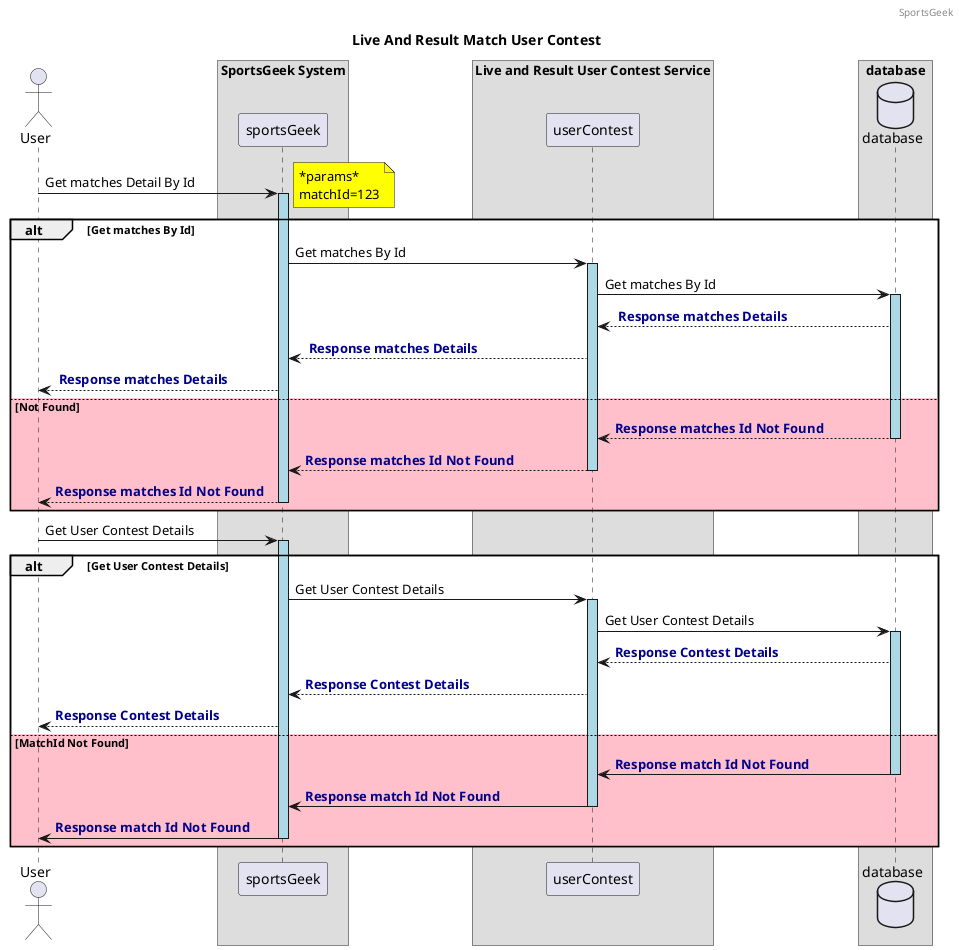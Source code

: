 @startuml
header SportsGeek
title Live And Result Match User Contest
skinparam ParticipantPadding 10
skinparam BoxPadding 20
actor User
box "SportsGeek System"
 participant sportsGeek
end box
box "Live and Result User Contest Service"
 participant userContest
end box
box "database"
    database database
end box

User -> "sportsGeek": Get matches Detail By Id
activate "sportsGeek" #lightblue
alt #white Get matches By Id
note right #yellow
        *params*
        matchId=123
        end note
    "sportsGeek" -> "userContest" : Get matches By Id
    activate "userContest" #lightblue
    "userContest" -> "database" : Get matches By Id
        activate "database" #lightblue
    "database" --> "userContest" : <font color=darkblue><b> Response matches Details
"userContest" --> "sportsGeek" : <font color=darkblue><b> Response matches Details
"sportsGeek" --> User : <font color=darkblue><b> Response matches Details
else #pink Not Found
      "database" --> "userContest" : <font color=darkblue><b>Response matches Id Not Found
deactivate "database"
"userContest" --> "sportsGeek" : <font color=darkblue><b>Response matches Id Not Found
deactivate "userContest"
"sportsGeek" --> User : <font color=darkblue><b>Response matches Id Not Found
deactivate "sportsGeek"
end alt

User -> "sportsGeek": Get User Contest Details
activate sportsGeek #lightblue
alt #white Get User Contest Details
"sportsGeek" -> "userContest" : Get User Contest Details
activate "userContest" #lightblue
    "userContest" -> "database" : Get User Contest Details
    activate "database" #lightblue
    "database" --> "userContest" : <font color=darkblue><b>Response Contest Details
"userContest" --> "sportsGeek" : <font color=darkblue><b>Response Contest Details
"sportsGeek" --> User : <font color=darkblue><b>Response Contest Details
else #pink MatchId Not Found
"database" -> "userContest" : <font color=darkblue><b>Response match Id Not Found
deactivate "database"
"userContest" -> "sportsGeek" : <font color=darkblue><b>Response match Id Not Found
deactivate "userContest"
"sportsGeek" -> User : <font color=darkblue><b>Response match Id Not Found
deactivate "sportsGeek"
end alt
@enduml
